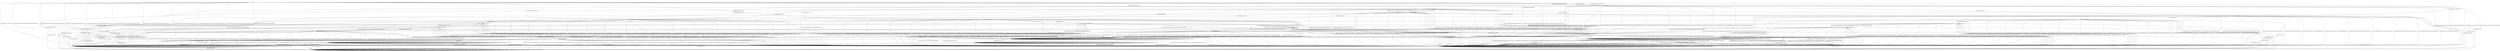 digraph g {

	s0 [shape="circle" label="s0"];
	s1 [shape="circle" label="s1"];
	s2 [shape="circle" label="s2"];
	s3 [shape="circle" label="s3"];
	s4 [shape="circle" label="s4"];
	s5 [shape="circle" label="s5"];
	s6 [shape="circle" label="s6"];
	s7 [shape="circle" label="s7"];
	s8 [shape="circle" label="s8"];
	s9 [shape="circle" label="s9"];
	s10 [shape="circle" label="s10"];
	s11 [shape="circle" label="s11"];
	s12 [shape="circle" label="s12"];
	s13 [shape="circle" label="s13"];
	s14 [shape="circle" label="s14"];
	s15 [shape="circle" label="s15"];
	s16 [shape="circle" label="s16"];
	s17 [shape="circle" label="s17"];
	s18 [shape="circle" label="s18"];
	s19 [shape="circle" label="s19"];
	s20 [shape="circle" label="s20"];
	s21 [shape="circle" label="s21"];
	s22 [shape="circle" label="s22"];
	s23 [shape="circle" label="s23"];
	s24 [shape="circle" label="s24"];
	s25 [shape="circle" label="s25"];
	s26 [shape="circle" label="s26"];
	s0 -> s6 [label="HELLO_VERIFY_REQUEST / CLIENT_HELLO+"];
	s0 -> s12 [label="ECDH_SERVER_HELLO / CLIENT_HELLO"];
	s0 -> s4 [label="ECDH_SERVER_KEY_EXCHANGE / CLIENT_HELLO|Alert(FATAL,UNEXPECTED_MESSAGE)"];
	s0 -> s9 [label="DH_SERVER_HELLO / CLIENT_HELLO"];
	s0 -> s4 [label="DH_SERVER_KEY_EXCHANGE / CLIENT_HELLO|Alert(FATAL,UNEXPECTED_MESSAGE)"];
	s0 -> s2 [label="RSA_SERVER_HELLO / CLIENT_HELLO"];
	s0 -> s4 [label="HELLO_REQUEST / CLIENT_HELLO|Alert(FATAL,UNEXPECTED_MESSAGE)"];
	s0 -> s4 [label="RSA_SIGN_CERTIFICATE_REQUEST / CLIENT_HELLO|Alert(FATAL,UNEXPECTED_MESSAGE)"];
	s0 -> s4 [label="RSA_FIXED_ECDH_CERTIFICATE_REQUEST / CLIENT_HELLO|Alert(FATAL,UNEXPECTED_MESSAGE)"];
	s0 -> s4 [label="RSA_FIXED_DH_CERTIFICATE_REQUEST / CLIENT_HELLO|Alert(FATAL,UNEXPECTED_MESSAGE)"];
	s0 -> s4 [label="DSS_SIGN_CERTIFICATE_REQUEST / CLIENT_HELLO|Alert(FATAL,UNEXPECTED_MESSAGE)"];
	s0 -> s4 [label="DSS_FIXED_DH_CERTIFICATE_REQUEST / CLIENT_HELLO|Alert(FATAL,UNEXPECTED_MESSAGE)"];
	s0 -> s4 [label="ECDSA_SIGN_CERTIFICATE_REQUEST / CLIENT_HELLO|Alert(FATAL,UNEXPECTED_MESSAGE)"];
	s0 -> s4 [label="SERVER_HELLO_DONE / CLIENT_HELLO|Alert(FATAL,UNEXPECTED_MESSAGE)"];
	s0 -> s3 [label="CHANGE_CIPHER_SPEC / CLIENT_HELLO"];
	s0 -> s4 [label="FINISHED / CLIENT_HELLO|Alert(FATAL,UNEXPECTED_MESSAGE)"];
	s0 -> s1 [label="APPLICATION / CLIENT_HELLO"];
	s0 -> s4 [label="CERTIFICATE / CLIENT_HELLO|Alert(FATAL,UNEXPECTED_MESSAGE)"];
	s0 -> s4 [label="EMPTY_CERTIFICATE / CLIENT_HELLO|Alert(FATAL,UNEXPECTED_MESSAGE)"];
	s0 -> s1 [label="Alert(WARNING,CLOSE_NOTIFY) / CLIENT_HELLO"];
	s0 -> s1 [label="Alert(FATAL,UNEXPECTED_MESSAGE) / CLIENT_HELLO"];
	s1 -> s6 [label="HELLO_VERIFY_REQUEST / CLIENT_HELLO"];
	s1 -> s12 [label="ECDH_SERVER_HELLO / TIMEOUT"];
	s1 -> s4 [label="ECDH_SERVER_KEY_EXCHANGE / Alert(FATAL,UNEXPECTED_MESSAGE)"];
	s1 -> s9 [label="DH_SERVER_HELLO / TIMEOUT"];
	s1 -> s4 [label="DH_SERVER_KEY_EXCHANGE / Alert(FATAL,UNEXPECTED_MESSAGE)"];
	s1 -> s2 [label="RSA_SERVER_HELLO / TIMEOUT"];
	s1 -> s4 [label="HELLO_REQUEST / Alert(FATAL,UNEXPECTED_MESSAGE)"];
	s1 -> s4 [label="RSA_SIGN_CERTIFICATE_REQUEST / Alert(FATAL,UNEXPECTED_MESSAGE)"];
	s1 -> s4 [label="RSA_FIXED_ECDH_CERTIFICATE_REQUEST / Alert(FATAL,UNEXPECTED_MESSAGE)"];
	s1 -> s4 [label="RSA_FIXED_DH_CERTIFICATE_REQUEST / Alert(FATAL,UNEXPECTED_MESSAGE)"];
	s1 -> s4 [label="DSS_SIGN_CERTIFICATE_REQUEST / Alert(FATAL,UNEXPECTED_MESSAGE)"];
	s1 -> s4 [label="DSS_FIXED_DH_CERTIFICATE_REQUEST / Alert(FATAL,UNEXPECTED_MESSAGE)"];
	s1 -> s4 [label="ECDSA_SIGN_CERTIFICATE_REQUEST / Alert(FATAL,UNEXPECTED_MESSAGE)"];
	s1 -> s4 [label="SERVER_HELLO_DONE / Alert(FATAL,UNEXPECTED_MESSAGE)"];
	s1 -> s3 [label="CHANGE_CIPHER_SPEC / TIMEOUT"];
	s1 -> s4 [label="FINISHED / Alert(FATAL,UNEXPECTED_MESSAGE)"];
	s1 -> s1 [label="APPLICATION / TIMEOUT"];
	s1 -> s4 [label="CERTIFICATE / Alert(FATAL,UNEXPECTED_MESSAGE)"];
	s1 -> s4 [label="EMPTY_CERTIFICATE / Alert(FATAL,UNEXPECTED_MESSAGE)"];
	s1 -> s4 [label="Alert(WARNING,CLOSE_NOTIFY) / Alert(FATAL,INTERNAL_ERROR)"];
	s1 -> s4 [label="Alert(FATAL,UNEXPECTED_MESSAGE) / TIMEOUT"];
	s2 -> s4 [label="HELLO_VERIFY_REQUEST / Alert(FATAL,UNEXPECTED_MESSAGE)"];
	s2 -> s4 [label="ECDH_SERVER_HELLO / Alert(FATAL,UNEXPECTED_MESSAGE)"];
	s2 -> s4 [label="ECDH_SERVER_KEY_EXCHANGE / Alert(FATAL,UNEXPECTED_MESSAGE)"];
	s2 -> s4 [label="DH_SERVER_HELLO / Alert(FATAL,UNEXPECTED_MESSAGE)"];
	s2 -> s4 [label="DH_SERVER_KEY_EXCHANGE / Alert(FATAL,UNEXPECTED_MESSAGE)"];
	s2 -> s4 [label="RSA_SERVER_HELLO / Alert(FATAL,UNEXPECTED_MESSAGE)"];
	s2 -> s5 [label="HELLO_REQUEST / TIMEOUT"];
	s2 -> s4 [label="RSA_SIGN_CERTIFICATE_REQUEST / Alert(FATAL,UNEXPECTED_MESSAGE)"];
	s2 -> s4 [label="RSA_FIXED_ECDH_CERTIFICATE_REQUEST / Alert(FATAL,UNEXPECTED_MESSAGE)"];
	s2 -> s4 [label="RSA_FIXED_DH_CERTIFICATE_REQUEST / Alert(FATAL,UNEXPECTED_MESSAGE)"];
	s2 -> s4 [label="DSS_SIGN_CERTIFICATE_REQUEST / Alert(FATAL,UNEXPECTED_MESSAGE)"];
	s2 -> s4 [label="DSS_FIXED_DH_CERTIFICATE_REQUEST / Alert(FATAL,UNEXPECTED_MESSAGE)"];
	s2 -> s4 [label="ECDSA_SIGN_CERTIFICATE_REQUEST / Alert(FATAL,UNEXPECTED_MESSAGE)"];
	s2 -> s4 [label="SERVER_HELLO_DONE / Alert(FATAL,UNEXPECTED_MESSAGE)"];
	s2 -> s3 [label="CHANGE_CIPHER_SPEC / TIMEOUT"];
	s2 -> s4 [label="FINISHED / Alert(FATAL,UNEXPECTED_MESSAGE)"];
	s2 -> s2 [label="APPLICATION / TIMEOUT"];
	s2 -> s8 [label="CERTIFICATE / TIMEOUT"];
	s2 -> s4 [label="EMPTY_CERTIFICATE / Alert(FATAL,DECODE_ERROR)"];
	s2 -> s4 [label="Alert(WARNING,CLOSE_NOTIFY) / Alert(FATAL,INTERNAL_ERROR)"];
	s2 -> s4 [label="Alert(FATAL,UNEXPECTED_MESSAGE) / TIMEOUT"];
	s3 -> s3 [label="HELLO_VERIFY_REQUEST / TIMEOUT"];
	s3 -> s3 [label="ECDH_SERVER_HELLO / TIMEOUT"];
	s3 -> s3 [label="ECDH_SERVER_KEY_EXCHANGE / TIMEOUT"];
	s3 -> s3 [label="DH_SERVER_HELLO / TIMEOUT"];
	s3 -> s3 [label="DH_SERVER_KEY_EXCHANGE / TIMEOUT"];
	s3 -> s3 [label="RSA_SERVER_HELLO / TIMEOUT"];
	s3 -> s5 [label="HELLO_REQUEST / TIMEOUT"];
	s3 -> s3 [label="RSA_SIGN_CERTIFICATE_REQUEST / TIMEOUT"];
	s3 -> s3 [label="RSA_FIXED_ECDH_CERTIFICATE_REQUEST / TIMEOUT"];
	s3 -> s3 [label="RSA_FIXED_DH_CERTIFICATE_REQUEST / TIMEOUT"];
	s3 -> s3 [label="DSS_SIGN_CERTIFICATE_REQUEST / TIMEOUT"];
	s3 -> s3 [label="DSS_FIXED_DH_CERTIFICATE_REQUEST / TIMEOUT"];
	s3 -> s3 [label="ECDSA_SIGN_CERTIFICATE_REQUEST / TIMEOUT"];
	s3 -> s3 [label="SERVER_HELLO_DONE / TIMEOUT"];
	s3 -> s3 [label="CHANGE_CIPHER_SPEC / TIMEOUT"];
	s3 -> s3 [label="FINISHED / TIMEOUT"];
	s3 -> s3 [label="APPLICATION / TIMEOUT"];
	s3 -> s3 [label="CERTIFICATE / TIMEOUT"];
	s3 -> s3 [label="EMPTY_CERTIFICATE / TIMEOUT"];
	s3 -> s3 [label="Alert(WARNING,CLOSE_NOTIFY) / TIMEOUT"];
	s3 -> s3 [label="Alert(FATAL,UNEXPECTED_MESSAGE) / TIMEOUT"];
	s4 -> s4 [label="HELLO_VERIFY_REQUEST / SOCKET_CLOSED"];
	s4 -> s4 [label="ECDH_SERVER_HELLO / SOCKET_CLOSED"];
	s4 -> s4 [label="ECDH_SERVER_KEY_EXCHANGE / SOCKET_CLOSED"];
	s4 -> s4 [label="DH_SERVER_HELLO / SOCKET_CLOSED"];
	s4 -> s4 [label="DH_SERVER_KEY_EXCHANGE / SOCKET_CLOSED"];
	s4 -> s4 [label="RSA_SERVER_HELLO / SOCKET_CLOSED"];
	s4 -> s4 [label="HELLO_REQUEST / SOCKET_CLOSED"];
	s4 -> s4 [label="RSA_SIGN_CERTIFICATE_REQUEST / SOCKET_CLOSED"];
	s4 -> s4 [label="RSA_FIXED_ECDH_CERTIFICATE_REQUEST / SOCKET_CLOSED"];
	s4 -> s4 [label="RSA_FIXED_DH_CERTIFICATE_REQUEST / SOCKET_CLOSED"];
	s4 -> s4 [label="DSS_SIGN_CERTIFICATE_REQUEST / SOCKET_CLOSED"];
	s4 -> s4 [label="DSS_FIXED_DH_CERTIFICATE_REQUEST / SOCKET_CLOSED"];
	s4 -> s4 [label="ECDSA_SIGN_CERTIFICATE_REQUEST / SOCKET_CLOSED"];
	s4 -> s4 [label="SERVER_HELLO_DONE / SOCKET_CLOSED"];
	s4 -> s4 [label="CHANGE_CIPHER_SPEC / SOCKET_CLOSED"];
	s4 -> s4 [label="FINISHED / SOCKET_CLOSED"];
	s4 -> s4 [label="APPLICATION / SOCKET_CLOSED"];
	s4 -> s4 [label="CERTIFICATE / SOCKET_CLOSED"];
	s4 -> s4 [label="EMPTY_CERTIFICATE / SOCKET_CLOSED"];
	s4 -> s4 [label="Alert(WARNING,CLOSE_NOTIFY) / SOCKET_CLOSED"];
	s4 -> s4 [label="Alert(FATAL,UNEXPECTED_MESSAGE) / SOCKET_CLOSED"];
	s5 -> s5 [label="HELLO_VERIFY_REQUEST / DISABLED"];
	s5 -> s5 [label="ECDH_SERVER_HELLO / DISABLED"];
	s5 -> s5 [label="ECDH_SERVER_KEY_EXCHANGE / DISABLED"];
	s5 -> s5 [label="DH_SERVER_HELLO / DISABLED"];
	s5 -> s5 [label="DH_SERVER_KEY_EXCHANGE / DISABLED"];
	s5 -> s5 [label="RSA_SERVER_HELLO / DISABLED"];
	s5 -> s5 [label="HELLO_REQUEST / DISABLED"];
	s5 -> s5 [label="RSA_SIGN_CERTIFICATE_REQUEST / DISABLED"];
	s5 -> s5 [label="RSA_FIXED_ECDH_CERTIFICATE_REQUEST / DISABLED"];
	s5 -> s5 [label="RSA_FIXED_DH_CERTIFICATE_REQUEST / DISABLED"];
	s5 -> s5 [label="DSS_SIGN_CERTIFICATE_REQUEST / DISABLED"];
	s5 -> s5 [label="DSS_FIXED_DH_CERTIFICATE_REQUEST / DISABLED"];
	s5 -> s5 [label="ECDSA_SIGN_CERTIFICATE_REQUEST / DISABLED"];
	s5 -> s5 [label="SERVER_HELLO_DONE / DISABLED"];
	s5 -> s5 [label="CHANGE_CIPHER_SPEC / DISABLED"];
	s5 -> s5 [label="FINISHED / DISABLED"];
	s5 -> s5 [label="APPLICATION / DISABLED"];
	s5 -> s5 [label="CERTIFICATE / DISABLED"];
	s5 -> s5 [label="EMPTY_CERTIFICATE / DISABLED"];
	s5 -> s5 [label="Alert(WARNING,CLOSE_NOTIFY) / DISABLED"];
	s5 -> s5 [label="Alert(FATAL,UNEXPECTED_MESSAGE) / DISABLED"];
	s6 -> s6 [label="HELLO_VERIFY_REQUEST / CLIENT_HELLO"];
	s6 -> s12 [label="ECDH_SERVER_HELLO / TIMEOUT"];
	s6 -> s4 [label="ECDH_SERVER_KEY_EXCHANGE / Alert(FATAL,UNEXPECTED_MESSAGE)"];
	s6 -> s9 [label="DH_SERVER_HELLO / TIMEOUT"];
	s6 -> s4 [label="DH_SERVER_KEY_EXCHANGE / Alert(FATAL,UNEXPECTED_MESSAGE)"];
	s6 -> s2 [label="RSA_SERVER_HELLO / TIMEOUT"];
	s6 -> s5 [label="HELLO_REQUEST / TIMEOUT"];
	s6 -> s4 [label="RSA_SIGN_CERTIFICATE_REQUEST / Alert(FATAL,UNEXPECTED_MESSAGE)"];
	s6 -> s4 [label="RSA_FIXED_ECDH_CERTIFICATE_REQUEST / Alert(FATAL,UNEXPECTED_MESSAGE)"];
	s6 -> s4 [label="RSA_FIXED_DH_CERTIFICATE_REQUEST / Alert(FATAL,UNEXPECTED_MESSAGE)"];
	s6 -> s4 [label="DSS_SIGN_CERTIFICATE_REQUEST / Alert(FATAL,UNEXPECTED_MESSAGE)"];
	s6 -> s4 [label="DSS_FIXED_DH_CERTIFICATE_REQUEST / Alert(FATAL,UNEXPECTED_MESSAGE)"];
	s6 -> s4 [label="ECDSA_SIGN_CERTIFICATE_REQUEST / Alert(FATAL,UNEXPECTED_MESSAGE)"];
	s6 -> s4 [label="SERVER_HELLO_DONE / Alert(FATAL,UNEXPECTED_MESSAGE)"];
	s6 -> s3 [label="CHANGE_CIPHER_SPEC / TIMEOUT"];
	s6 -> s4 [label="FINISHED / Alert(FATAL,UNEXPECTED_MESSAGE)"];
	s6 -> s7 [label="APPLICATION / TIMEOUT"];
	s6 -> s4 [label="CERTIFICATE / Alert(FATAL,UNEXPECTED_MESSAGE)"];
	s6 -> s4 [label="EMPTY_CERTIFICATE / Alert(FATAL,UNEXPECTED_MESSAGE)"];
	s6 -> s7 [label="Alert(WARNING,CLOSE_NOTIFY) / TIMEOUT"];
	s6 -> s7 [label="Alert(FATAL,UNEXPECTED_MESSAGE) / TIMEOUT"];
	s7 -> s6 [label="HELLO_VERIFY_REQUEST / CLIENT_HELLO"];
	s7 -> s12 [label="ECDH_SERVER_HELLO / TIMEOUT"];
	s7 -> s4 [label="ECDH_SERVER_KEY_EXCHANGE / Alert(FATAL,UNEXPECTED_MESSAGE)"];
	s7 -> s9 [label="DH_SERVER_HELLO / TIMEOUT"];
	s7 -> s4 [label="DH_SERVER_KEY_EXCHANGE / Alert(FATAL,UNEXPECTED_MESSAGE)"];
	s7 -> s2 [label="RSA_SERVER_HELLO / TIMEOUT"];
	s7 -> s5 [label="HELLO_REQUEST / TIMEOUT"];
	s7 -> s4 [label="RSA_SIGN_CERTIFICATE_REQUEST / Alert(FATAL,UNEXPECTED_MESSAGE)"];
	s7 -> s4 [label="RSA_FIXED_ECDH_CERTIFICATE_REQUEST / Alert(FATAL,UNEXPECTED_MESSAGE)"];
	s7 -> s4 [label="RSA_FIXED_DH_CERTIFICATE_REQUEST / Alert(FATAL,UNEXPECTED_MESSAGE)"];
	s7 -> s4 [label="DSS_SIGN_CERTIFICATE_REQUEST / Alert(FATAL,UNEXPECTED_MESSAGE)"];
	s7 -> s4 [label="DSS_FIXED_DH_CERTIFICATE_REQUEST / Alert(FATAL,UNEXPECTED_MESSAGE)"];
	s7 -> s4 [label="ECDSA_SIGN_CERTIFICATE_REQUEST / Alert(FATAL,UNEXPECTED_MESSAGE)"];
	s7 -> s4 [label="SERVER_HELLO_DONE / Alert(FATAL,UNEXPECTED_MESSAGE)"];
	s7 -> s3 [label="CHANGE_CIPHER_SPEC / TIMEOUT"];
	s7 -> s4 [label="FINISHED / Alert(FATAL,UNEXPECTED_MESSAGE)"];
	s7 -> s7 [label="APPLICATION / TIMEOUT"];
	s7 -> s4 [label="CERTIFICATE / Alert(FATAL,UNEXPECTED_MESSAGE)"];
	s7 -> s4 [label="EMPTY_CERTIFICATE / Alert(FATAL,UNEXPECTED_MESSAGE)"];
	s7 -> s4 [label="Alert(WARNING,CLOSE_NOTIFY) / Alert(FATAL,INTERNAL_ERROR)"];
	s7 -> s4 [label="Alert(FATAL,UNEXPECTED_MESSAGE) / TIMEOUT"];
	s8 -> s4 [label="HELLO_VERIFY_REQUEST / Alert(FATAL,UNEXPECTED_MESSAGE)"];
	s8 -> s4 [label="ECDH_SERVER_HELLO / Alert(FATAL,UNEXPECTED_MESSAGE)"];
	s8 -> s4 [label="ECDH_SERVER_KEY_EXCHANGE / Alert(FATAL,UNEXPECTED_MESSAGE)"];
	s8 -> s4 [label="DH_SERVER_HELLO / Alert(FATAL,UNEXPECTED_MESSAGE)"];
	s8 -> s4 [label="DH_SERVER_KEY_EXCHANGE / Alert(FATAL,UNEXPECTED_MESSAGE)"];
	s8 -> s4 [label="RSA_SERVER_HELLO / Alert(FATAL,UNEXPECTED_MESSAGE)"];
	s8 -> s5 [label="HELLO_REQUEST / TIMEOUT"];
	s8 -> s10 [label="RSA_SIGN_CERTIFICATE_REQUEST / TIMEOUT"];
	s8 -> s4 [label="RSA_FIXED_ECDH_CERTIFICATE_REQUEST / Alert(FATAL,HANDSHAKE_FAILURE)"];
	s8 -> s4 [label="RSA_FIXED_DH_CERTIFICATE_REQUEST / Alert(FATAL,HANDSHAKE_FAILURE)"];
	s8 -> s10 [label="DSS_SIGN_CERTIFICATE_REQUEST / TIMEOUT"];
	s8 -> s4 [label="DSS_FIXED_DH_CERTIFICATE_REQUEST / Alert(FATAL,HANDSHAKE_FAILURE)"];
	s8 -> s10 [label="ECDSA_SIGN_CERTIFICATE_REQUEST / TIMEOUT"];
	s8 -> s21 [label="SERVER_HELLO_DONE / RSA_CLIENT_KEY_EXCHANGE|CHANGE_CIPHER_SPEC|FINISHED"];
	s8 -> s3 [label="CHANGE_CIPHER_SPEC / TIMEOUT"];
	s8 -> s4 [label="FINISHED / Alert(FATAL,UNEXPECTED_MESSAGE)"];
	s8 -> s8 [label="APPLICATION / TIMEOUT"];
	s8 -> s4 [label="CERTIFICATE / Alert(FATAL,UNEXPECTED_MESSAGE)"];
	s8 -> s4 [label="EMPTY_CERTIFICATE / Alert(FATAL,UNEXPECTED_MESSAGE)"];
	s8 -> s4 [label="Alert(WARNING,CLOSE_NOTIFY) / Alert(FATAL,INTERNAL_ERROR)"];
	s8 -> s4 [label="Alert(FATAL,UNEXPECTED_MESSAGE) / TIMEOUT"];
	s9 -> s4 [label="HELLO_VERIFY_REQUEST / Alert(FATAL,UNEXPECTED_MESSAGE)"];
	s9 -> s4 [label="ECDH_SERVER_HELLO / Alert(FATAL,UNEXPECTED_MESSAGE)"];
	s9 -> s4 [label="ECDH_SERVER_KEY_EXCHANGE / Alert(FATAL,UNEXPECTED_MESSAGE)"];
	s9 -> s4 [label="DH_SERVER_HELLO / Alert(FATAL,UNEXPECTED_MESSAGE)"];
	s9 -> s4 [label="DH_SERVER_KEY_EXCHANGE / Alert(FATAL,UNEXPECTED_MESSAGE)"];
	s9 -> s4 [label="RSA_SERVER_HELLO / Alert(FATAL,UNEXPECTED_MESSAGE)"];
	s9 -> s5 [label="HELLO_REQUEST / TIMEOUT"];
	s9 -> s4 [label="RSA_SIGN_CERTIFICATE_REQUEST / Alert(FATAL,UNEXPECTED_MESSAGE)"];
	s9 -> s4 [label="RSA_FIXED_ECDH_CERTIFICATE_REQUEST / Alert(FATAL,UNEXPECTED_MESSAGE)"];
	s9 -> s4 [label="RSA_FIXED_DH_CERTIFICATE_REQUEST / Alert(FATAL,UNEXPECTED_MESSAGE)"];
	s9 -> s4 [label="DSS_SIGN_CERTIFICATE_REQUEST / Alert(FATAL,UNEXPECTED_MESSAGE)"];
	s9 -> s4 [label="DSS_FIXED_DH_CERTIFICATE_REQUEST / Alert(FATAL,UNEXPECTED_MESSAGE)"];
	s9 -> s4 [label="ECDSA_SIGN_CERTIFICATE_REQUEST / Alert(FATAL,UNEXPECTED_MESSAGE)"];
	s9 -> s4 [label="SERVER_HELLO_DONE / Alert(FATAL,UNEXPECTED_MESSAGE)"];
	s9 -> s3 [label="CHANGE_CIPHER_SPEC / TIMEOUT"];
	s9 -> s4 [label="FINISHED / Alert(FATAL,UNEXPECTED_MESSAGE)"];
	s9 -> s9 [label="APPLICATION / TIMEOUT"];
	s9 -> s11 [label="CERTIFICATE / TIMEOUT"];
	s9 -> s4 [label="EMPTY_CERTIFICATE / Alert(FATAL,DECODE_ERROR)"];
	s9 -> s4 [label="Alert(WARNING,CLOSE_NOTIFY) / Alert(FATAL,INTERNAL_ERROR)"];
	s9 -> s4 [label="Alert(FATAL,UNEXPECTED_MESSAGE) / TIMEOUT"];
	s10 -> s4 [label="HELLO_VERIFY_REQUEST / Alert(FATAL,UNEXPECTED_MESSAGE)"];
	s10 -> s4 [label="ECDH_SERVER_HELLO / Alert(FATAL,UNEXPECTED_MESSAGE)"];
	s10 -> s4 [label="ECDH_SERVER_KEY_EXCHANGE / Alert(FATAL,UNEXPECTED_MESSAGE)"];
	s10 -> s4 [label="DH_SERVER_HELLO / Alert(FATAL,UNEXPECTED_MESSAGE)"];
	s10 -> s4 [label="DH_SERVER_KEY_EXCHANGE / Alert(FATAL,UNEXPECTED_MESSAGE)"];
	s10 -> s4 [label="RSA_SERVER_HELLO / Alert(FATAL,UNEXPECTED_MESSAGE)"];
	s10 -> s5 [label="HELLO_REQUEST / TIMEOUT"];
	s10 -> s4 [label="RSA_SIGN_CERTIFICATE_REQUEST / Alert(FATAL,UNEXPECTED_MESSAGE)"];
	s10 -> s4 [label="RSA_FIXED_ECDH_CERTIFICATE_REQUEST / Alert(FATAL,UNEXPECTED_MESSAGE)"];
	s10 -> s4 [label="RSA_FIXED_DH_CERTIFICATE_REQUEST / Alert(FATAL,UNEXPECTED_MESSAGE)"];
	s10 -> s4 [label="DSS_SIGN_CERTIFICATE_REQUEST / Alert(FATAL,UNEXPECTED_MESSAGE)"];
	s10 -> s4 [label="DSS_FIXED_DH_CERTIFICATE_REQUEST / Alert(FATAL,UNEXPECTED_MESSAGE)"];
	s10 -> s4 [label="ECDSA_SIGN_CERTIFICATE_REQUEST / Alert(FATAL,UNEXPECTED_MESSAGE)"];
	s10 -> s21 [label="SERVER_HELLO_DONE / RSA_CERTIFICATE|RSA_CLIENT_KEY_EXCHANGE|CERTIFICATE_VERIFY|CHANGE_CIPHER_SPEC|FINISHED"];
	s10 -> s3 [label="CHANGE_CIPHER_SPEC / TIMEOUT"];
	s10 -> s4 [label="FINISHED / Alert(FATAL,UNEXPECTED_MESSAGE)"];
	s10 -> s10 [label="APPLICATION / TIMEOUT"];
	s10 -> s4 [label="CERTIFICATE / Alert(FATAL,UNEXPECTED_MESSAGE)"];
	s10 -> s4 [label="EMPTY_CERTIFICATE / Alert(FATAL,UNEXPECTED_MESSAGE)"];
	s10 -> s4 [label="Alert(WARNING,CLOSE_NOTIFY) / Alert(FATAL,INTERNAL_ERROR)"];
	s10 -> s4 [label="Alert(FATAL,UNEXPECTED_MESSAGE) / TIMEOUT"];
	s11 -> s4 [label="HELLO_VERIFY_REQUEST / Alert(FATAL,UNEXPECTED_MESSAGE)"];
	s11 -> s4 [label="ECDH_SERVER_HELLO / Alert(FATAL,UNEXPECTED_MESSAGE)"];
	s11 -> s4 [label="ECDH_SERVER_KEY_EXCHANGE / Alert(FATAL,DECODE_ERROR)"];
	s11 -> s4 [label="DH_SERVER_HELLO / Alert(FATAL,UNEXPECTED_MESSAGE)"];
	s11 -> s15 [label="DH_SERVER_KEY_EXCHANGE / TIMEOUT"];
	s11 -> s4 [label="RSA_SERVER_HELLO / Alert(FATAL,UNEXPECTED_MESSAGE)"];
	s11 -> s5 [label="HELLO_REQUEST / TIMEOUT"];
	s11 -> s4 [label="RSA_SIGN_CERTIFICATE_REQUEST / Alert(FATAL,UNEXPECTED_MESSAGE)"];
	s11 -> s4 [label="RSA_FIXED_ECDH_CERTIFICATE_REQUEST / Alert(FATAL,UNEXPECTED_MESSAGE)"];
	s11 -> s4 [label="RSA_FIXED_DH_CERTIFICATE_REQUEST / Alert(FATAL,UNEXPECTED_MESSAGE)"];
	s11 -> s4 [label="DSS_SIGN_CERTIFICATE_REQUEST / Alert(FATAL,UNEXPECTED_MESSAGE)"];
	s11 -> s4 [label="DSS_FIXED_DH_CERTIFICATE_REQUEST / Alert(FATAL,UNEXPECTED_MESSAGE)"];
	s11 -> s4 [label="ECDSA_SIGN_CERTIFICATE_REQUEST / Alert(FATAL,UNEXPECTED_MESSAGE)"];
	s11 -> s4 [label="SERVER_HELLO_DONE / Alert(FATAL,UNEXPECTED_MESSAGE)"];
	s11 -> s3 [label="CHANGE_CIPHER_SPEC / TIMEOUT"];
	s11 -> s4 [label="FINISHED / Alert(FATAL,UNEXPECTED_MESSAGE)"];
	s11 -> s11 [label="APPLICATION / TIMEOUT"];
	s11 -> s4 [label="CERTIFICATE / Alert(FATAL,UNEXPECTED_MESSAGE)"];
	s11 -> s4 [label="EMPTY_CERTIFICATE / Alert(FATAL,UNEXPECTED_MESSAGE)"];
	s11 -> s4 [label="Alert(WARNING,CLOSE_NOTIFY) / Alert(FATAL,INTERNAL_ERROR)"];
	s11 -> s4 [label="Alert(FATAL,UNEXPECTED_MESSAGE) / TIMEOUT"];
	s12 -> s4 [label="HELLO_VERIFY_REQUEST / Alert(FATAL,UNEXPECTED_MESSAGE)"];
	s12 -> s4 [label="ECDH_SERVER_HELLO / Alert(FATAL,UNEXPECTED_MESSAGE)"];
	s12 -> s4 [label="ECDH_SERVER_KEY_EXCHANGE / Alert(FATAL,UNEXPECTED_MESSAGE)"];
	s12 -> s4 [label="DH_SERVER_HELLO / Alert(FATAL,UNEXPECTED_MESSAGE)"];
	s12 -> s4 [label="DH_SERVER_KEY_EXCHANGE / Alert(FATAL,UNEXPECTED_MESSAGE)"];
	s12 -> s4 [label="RSA_SERVER_HELLO / Alert(FATAL,UNEXPECTED_MESSAGE)"];
	s12 -> s5 [label="HELLO_REQUEST / TIMEOUT"];
	s12 -> s4 [label="RSA_SIGN_CERTIFICATE_REQUEST / Alert(FATAL,UNEXPECTED_MESSAGE)"];
	s12 -> s4 [label="RSA_FIXED_ECDH_CERTIFICATE_REQUEST / Alert(FATAL,UNEXPECTED_MESSAGE)"];
	s12 -> s4 [label="RSA_FIXED_DH_CERTIFICATE_REQUEST / Alert(FATAL,UNEXPECTED_MESSAGE)"];
	s12 -> s4 [label="DSS_SIGN_CERTIFICATE_REQUEST / Alert(FATAL,UNEXPECTED_MESSAGE)"];
	s12 -> s4 [label="DSS_FIXED_DH_CERTIFICATE_REQUEST / Alert(FATAL,UNEXPECTED_MESSAGE)"];
	s12 -> s4 [label="ECDSA_SIGN_CERTIFICATE_REQUEST / Alert(FATAL,UNEXPECTED_MESSAGE)"];
	s12 -> s4 [label="SERVER_HELLO_DONE / Alert(FATAL,UNEXPECTED_MESSAGE)"];
	s12 -> s3 [label="CHANGE_CIPHER_SPEC / TIMEOUT"];
	s12 -> s4 [label="FINISHED / Alert(FATAL,UNEXPECTED_MESSAGE)"];
	s12 -> s12 [label="APPLICATION / TIMEOUT"];
	s12 -> s13 [label="CERTIFICATE / TIMEOUT"];
	s12 -> s4 [label="EMPTY_CERTIFICATE / Alert(FATAL,DECODE_ERROR)"];
	s12 -> s4 [label="Alert(WARNING,CLOSE_NOTIFY) / Alert(FATAL,INTERNAL_ERROR)"];
	s12 -> s4 [label="Alert(FATAL,UNEXPECTED_MESSAGE) / TIMEOUT"];
	s13 -> s4 [label="HELLO_VERIFY_REQUEST / Alert(FATAL,UNEXPECTED_MESSAGE)"];
	s13 -> s4 [label="ECDH_SERVER_HELLO / Alert(FATAL,UNEXPECTED_MESSAGE)"];
	s13 -> s14 [label="ECDH_SERVER_KEY_EXCHANGE / TIMEOUT"];
	s13 -> s4 [label="DH_SERVER_HELLO / Alert(FATAL,UNEXPECTED_MESSAGE)"];
	s13 -> s4 [label="DH_SERVER_KEY_EXCHANGE / Alert(FATAL,HANDSHAKE_FAILURE)"];
	s13 -> s4 [label="RSA_SERVER_HELLO / Alert(FATAL,UNEXPECTED_MESSAGE)"];
	s13 -> s5 [label="HELLO_REQUEST / TIMEOUT"];
	s13 -> s4 [label="RSA_SIGN_CERTIFICATE_REQUEST / Alert(FATAL,UNEXPECTED_MESSAGE)"];
	s13 -> s4 [label="RSA_FIXED_ECDH_CERTIFICATE_REQUEST / Alert(FATAL,UNEXPECTED_MESSAGE)"];
	s13 -> s4 [label="RSA_FIXED_DH_CERTIFICATE_REQUEST / Alert(FATAL,UNEXPECTED_MESSAGE)"];
	s13 -> s4 [label="DSS_SIGN_CERTIFICATE_REQUEST / Alert(FATAL,UNEXPECTED_MESSAGE)"];
	s13 -> s4 [label="DSS_FIXED_DH_CERTIFICATE_REQUEST / Alert(FATAL,UNEXPECTED_MESSAGE)"];
	s13 -> s4 [label="ECDSA_SIGN_CERTIFICATE_REQUEST / Alert(FATAL,UNEXPECTED_MESSAGE)"];
	s13 -> s4 [label="SERVER_HELLO_DONE / Alert(FATAL,UNEXPECTED_MESSAGE)"];
	s13 -> s3 [label="CHANGE_CIPHER_SPEC / TIMEOUT"];
	s13 -> s4 [label="FINISHED / Alert(FATAL,UNEXPECTED_MESSAGE)"];
	s13 -> s13 [label="APPLICATION / TIMEOUT"];
	s13 -> s4 [label="CERTIFICATE / Alert(FATAL,UNEXPECTED_MESSAGE)"];
	s13 -> s4 [label="EMPTY_CERTIFICATE / Alert(FATAL,UNEXPECTED_MESSAGE)"];
	s13 -> s4 [label="Alert(WARNING,CLOSE_NOTIFY) / Alert(FATAL,INTERNAL_ERROR)"];
	s13 -> s4 [label="Alert(FATAL,UNEXPECTED_MESSAGE) / TIMEOUT"];
	s14 -> s4 [label="HELLO_VERIFY_REQUEST / Alert(FATAL,UNEXPECTED_MESSAGE)"];
	s14 -> s4 [label="ECDH_SERVER_HELLO / Alert(FATAL,UNEXPECTED_MESSAGE)"];
	s14 -> s4 [label="ECDH_SERVER_KEY_EXCHANGE / Alert(FATAL,UNEXPECTED_MESSAGE)"];
	s14 -> s4 [label="DH_SERVER_HELLO / Alert(FATAL,UNEXPECTED_MESSAGE)"];
	s14 -> s4 [label="DH_SERVER_KEY_EXCHANGE / Alert(FATAL,UNEXPECTED_MESSAGE)"];
	s14 -> s4 [label="RSA_SERVER_HELLO / Alert(FATAL,UNEXPECTED_MESSAGE)"];
	s14 -> s5 [label="HELLO_REQUEST / TIMEOUT"];
	s14 -> s16 [label="RSA_SIGN_CERTIFICATE_REQUEST / TIMEOUT"];
	s14 -> s4 [label="RSA_FIXED_ECDH_CERTIFICATE_REQUEST / Alert(FATAL,HANDSHAKE_FAILURE)"];
	s14 -> s4 [label="RSA_FIXED_DH_CERTIFICATE_REQUEST / Alert(FATAL,HANDSHAKE_FAILURE)"];
	s14 -> s16 [label="DSS_SIGN_CERTIFICATE_REQUEST / TIMEOUT"];
	s14 -> s4 [label="DSS_FIXED_DH_CERTIFICATE_REQUEST / Alert(FATAL,HANDSHAKE_FAILURE)"];
	s14 -> s16 [label="ECDSA_SIGN_CERTIFICATE_REQUEST / TIMEOUT"];
	s14 -> s18 [label="SERVER_HELLO_DONE / ECDH_CLIENT_KEY_EXCHANGE|CHANGE_CIPHER_SPEC|FINISHED"];
	s14 -> s3 [label="CHANGE_CIPHER_SPEC / TIMEOUT"];
	s14 -> s4 [label="FINISHED / Alert(FATAL,UNEXPECTED_MESSAGE)"];
	s14 -> s14 [label="APPLICATION / TIMEOUT"];
	s14 -> s4 [label="CERTIFICATE / Alert(FATAL,UNEXPECTED_MESSAGE)"];
	s14 -> s4 [label="EMPTY_CERTIFICATE / Alert(FATAL,UNEXPECTED_MESSAGE)"];
	s14 -> s4 [label="Alert(WARNING,CLOSE_NOTIFY) / Alert(FATAL,INTERNAL_ERROR)"];
	s14 -> s4 [label="Alert(FATAL,UNEXPECTED_MESSAGE) / TIMEOUT"];
	s15 -> s4 [label="HELLO_VERIFY_REQUEST / Alert(FATAL,UNEXPECTED_MESSAGE)"];
	s15 -> s4 [label="ECDH_SERVER_HELLO / Alert(FATAL,UNEXPECTED_MESSAGE)"];
	s15 -> s4 [label="ECDH_SERVER_KEY_EXCHANGE / Alert(FATAL,UNEXPECTED_MESSAGE)"];
	s15 -> s4 [label="DH_SERVER_HELLO / Alert(FATAL,UNEXPECTED_MESSAGE)"];
	s15 -> s4 [label="DH_SERVER_KEY_EXCHANGE / Alert(FATAL,UNEXPECTED_MESSAGE)"];
	s15 -> s4 [label="RSA_SERVER_HELLO / Alert(FATAL,UNEXPECTED_MESSAGE)"];
	s15 -> s5 [label="HELLO_REQUEST / TIMEOUT"];
	s15 -> s17 [label="RSA_SIGN_CERTIFICATE_REQUEST / TIMEOUT"];
	s15 -> s4 [label="RSA_FIXED_ECDH_CERTIFICATE_REQUEST / Alert(FATAL,HANDSHAKE_FAILURE)"];
	s15 -> s4 [label="RSA_FIXED_DH_CERTIFICATE_REQUEST / Alert(FATAL,HANDSHAKE_FAILURE)"];
	s15 -> s17 [label="DSS_SIGN_CERTIFICATE_REQUEST / TIMEOUT"];
	s15 -> s4 [label="DSS_FIXED_DH_CERTIFICATE_REQUEST / Alert(FATAL,HANDSHAKE_FAILURE)"];
	s15 -> s17 [label="ECDSA_SIGN_CERTIFICATE_REQUEST / TIMEOUT"];
	s15 -> s21 [label="SERVER_HELLO_DONE / DH_CLIENT_KEY_EXCHANGE|CHANGE_CIPHER_SPEC|FINISHED"];
	s15 -> s3 [label="CHANGE_CIPHER_SPEC / TIMEOUT"];
	s15 -> s4 [label="FINISHED / Alert(FATAL,UNEXPECTED_MESSAGE)"];
	s15 -> s15 [label="APPLICATION / TIMEOUT"];
	s15 -> s4 [label="CERTIFICATE / Alert(FATAL,UNEXPECTED_MESSAGE)"];
	s15 -> s4 [label="EMPTY_CERTIFICATE / Alert(FATAL,UNEXPECTED_MESSAGE)"];
	s15 -> s4 [label="Alert(WARNING,CLOSE_NOTIFY) / Alert(FATAL,INTERNAL_ERROR)"];
	s15 -> s4 [label="Alert(FATAL,UNEXPECTED_MESSAGE) / TIMEOUT"];
	s16 -> s4 [label="HELLO_VERIFY_REQUEST / Alert(FATAL,UNEXPECTED_MESSAGE)"];
	s16 -> s4 [label="ECDH_SERVER_HELLO / Alert(FATAL,UNEXPECTED_MESSAGE)"];
	s16 -> s4 [label="ECDH_SERVER_KEY_EXCHANGE / Alert(FATAL,UNEXPECTED_MESSAGE)"];
	s16 -> s4 [label="DH_SERVER_HELLO / Alert(FATAL,UNEXPECTED_MESSAGE)"];
	s16 -> s4 [label="DH_SERVER_KEY_EXCHANGE / Alert(FATAL,UNEXPECTED_MESSAGE)"];
	s16 -> s4 [label="RSA_SERVER_HELLO / Alert(FATAL,UNEXPECTED_MESSAGE)"];
	s16 -> s5 [label="HELLO_REQUEST / TIMEOUT"];
	s16 -> s4 [label="RSA_SIGN_CERTIFICATE_REQUEST / Alert(FATAL,UNEXPECTED_MESSAGE)"];
	s16 -> s4 [label="RSA_FIXED_ECDH_CERTIFICATE_REQUEST / Alert(FATAL,UNEXPECTED_MESSAGE)"];
	s16 -> s4 [label="RSA_FIXED_DH_CERTIFICATE_REQUEST / Alert(FATAL,UNEXPECTED_MESSAGE)"];
	s16 -> s4 [label="DSS_SIGN_CERTIFICATE_REQUEST / Alert(FATAL,UNEXPECTED_MESSAGE)"];
	s16 -> s4 [label="DSS_FIXED_DH_CERTIFICATE_REQUEST / Alert(FATAL,UNEXPECTED_MESSAGE)"];
	s16 -> s4 [label="ECDSA_SIGN_CERTIFICATE_REQUEST / Alert(FATAL,UNEXPECTED_MESSAGE)"];
	s16 -> s18 [label="SERVER_HELLO_DONE / RSA_CERTIFICATE|ECDH_CLIENT_KEY_EXCHANGE|CERTIFICATE_VERIFY|CHANGE_CIPHER_SPEC|FINISHED"];
	s16 -> s3 [label="CHANGE_CIPHER_SPEC / TIMEOUT"];
	s16 -> s4 [label="FINISHED / Alert(FATAL,UNEXPECTED_MESSAGE)"];
	s16 -> s16 [label="APPLICATION / TIMEOUT"];
	s16 -> s4 [label="CERTIFICATE / Alert(FATAL,UNEXPECTED_MESSAGE)"];
	s16 -> s4 [label="EMPTY_CERTIFICATE / Alert(FATAL,UNEXPECTED_MESSAGE)"];
	s16 -> s4 [label="Alert(WARNING,CLOSE_NOTIFY) / Alert(FATAL,INTERNAL_ERROR)"];
	s16 -> s4 [label="Alert(FATAL,UNEXPECTED_MESSAGE) / TIMEOUT"];
	s17 -> s4 [label="HELLO_VERIFY_REQUEST / Alert(FATAL,UNEXPECTED_MESSAGE)"];
	s17 -> s4 [label="ECDH_SERVER_HELLO / Alert(FATAL,UNEXPECTED_MESSAGE)"];
	s17 -> s4 [label="ECDH_SERVER_KEY_EXCHANGE / Alert(FATAL,UNEXPECTED_MESSAGE)"];
	s17 -> s4 [label="DH_SERVER_HELLO / Alert(FATAL,UNEXPECTED_MESSAGE)"];
	s17 -> s4 [label="DH_SERVER_KEY_EXCHANGE / Alert(FATAL,UNEXPECTED_MESSAGE)"];
	s17 -> s4 [label="RSA_SERVER_HELLO / Alert(FATAL,UNEXPECTED_MESSAGE)"];
	s17 -> s5 [label="HELLO_REQUEST / TIMEOUT"];
	s17 -> s4 [label="RSA_SIGN_CERTIFICATE_REQUEST / Alert(FATAL,UNEXPECTED_MESSAGE)"];
	s17 -> s4 [label="RSA_FIXED_ECDH_CERTIFICATE_REQUEST / Alert(FATAL,UNEXPECTED_MESSAGE)"];
	s17 -> s4 [label="RSA_FIXED_DH_CERTIFICATE_REQUEST / Alert(FATAL,UNEXPECTED_MESSAGE)"];
	s17 -> s4 [label="DSS_SIGN_CERTIFICATE_REQUEST / Alert(FATAL,UNEXPECTED_MESSAGE)"];
	s17 -> s4 [label="DSS_FIXED_DH_CERTIFICATE_REQUEST / Alert(FATAL,UNEXPECTED_MESSAGE)"];
	s17 -> s4 [label="ECDSA_SIGN_CERTIFICATE_REQUEST / Alert(FATAL,UNEXPECTED_MESSAGE)"];
	s17 -> s21 [label="SERVER_HELLO_DONE / RSA_CERTIFICATE|DH_CLIENT_KEY_EXCHANGE|CERTIFICATE_VERIFY|CHANGE_CIPHER_SPEC|FINISHED"];
	s17 -> s3 [label="CHANGE_CIPHER_SPEC / TIMEOUT"];
	s17 -> s4 [label="FINISHED / Alert(FATAL,UNEXPECTED_MESSAGE)"];
	s17 -> s17 [label="APPLICATION / TIMEOUT"];
	s17 -> s4 [label="CERTIFICATE / Alert(FATAL,UNEXPECTED_MESSAGE)"];
	s17 -> s4 [label="EMPTY_CERTIFICATE / Alert(FATAL,UNEXPECTED_MESSAGE)"];
	s17 -> s4 [label="Alert(WARNING,CLOSE_NOTIFY) / Alert(FATAL,INTERNAL_ERROR)"];
	s17 -> s4 [label="Alert(FATAL,UNEXPECTED_MESSAGE) / TIMEOUT"];
	s18 -> s24 [label="HELLO_VERIFY_REQUEST / TIMEOUT"];
	s18 -> s24 [label="ECDH_SERVER_HELLO / TIMEOUT"];
	s18 -> s24 [label="ECDH_SERVER_KEY_EXCHANGE / TIMEOUT"];
	s18 -> s24 [label="DH_SERVER_HELLO / TIMEOUT"];
	s18 -> s24 [label="DH_SERVER_KEY_EXCHANGE / TIMEOUT"];
	s18 -> s24 [label="RSA_SERVER_HELLO / TIMEOUT"];
	s18 -> s5 [label="HELLO_REQUEST / TIMEOUT"];
	s18 -> s24 [label="RSA_SIGN_CERTIFICATE_REQUEST / TIMEOUT"];
	s18 -> s24 [label="RSA_FIXED_ECDH_CERTIFICATE_REQUEST / TIMEOUT"];
	s18 -> s24 [label="RSA_FIXED_DH_CERTIFICATE_REQUEST / TIMEOUT"];
	s18 -> s24 [label="DSS_SIGN_CERTIFICATE_REQUEST / TIMEOUT"];
	s18 -> s24 [label="DSS_FIXED_DH_CERTIFICATE_REQUEST / TIMEOUT"];
	s18 -> s24 [label="ECDSA_SIGN_CERTIFICATE_REQUEST / TIMEOUT"];
	s18 -> s24 [label="SERVER_HELLO_DONE / TIMEOUT"];
	s18 -> s19 [label="CHANGE_CIPHER_SPEC / TIMEOUT"];
	s18 -> s24 [label="FINISHED / TIMEOUT"];
	s18 -> s18 [label="APPLICATION / TIMEOUT"];
	s18 -> s24 [label="CERTIFICATE / TIMEOUT"];
	s18 -> s24 [label="EMPTY_CERTIFICATE / TIMEOUT"];
	s18 -> s4 [label="Alert(WARNING,CLOSE_NOTIFY) / Alert(FATAL,UNEXPECTED_MESSAGE)"];
	s18 -> s4 [label="Alert(FATAL,UNEXPECTED_MESSAGE) / TIMEOUT"];
	s19 -> s4 [label="HELLO_VERIFY_REQUEST / Alert(FATAL,UNEXPECTED_MESSAGE)"];
	s19 -> s4 [label="ECDH_SERVER_HELLO / Alert(FATAL,UNEXPECTED_MESSAGE)"];
	s19 -> s4 [label="ECDH_SERVER_KEY_EXCHANGE / Alert(FATAL,UNEXPECTED_MESSAGE)"];
	s19 -> s4 [label="DH_SERVER_HELLO / Alert(FATAL,UNEXPECTED_MESSAGE)"];
	s19 -> s4 [label="DH_SERVER_KEY_EXCHANGE / Alert(FATAL,UNEXPECTED_MESSAGE)"];
	s19 -> s4 [label="RSA_SERVER_HELLO / Alert(FATAL,UNEXPECTED_MESSAGE)"];
	s19 -> s5 [label="HELLO_REQUEST / TIMEOUT"];
	s19 -> s4 [label="RSA_SIGN_CERTIFICATE_REQUEST / Alert(FATAL,UNEXPECTED_MESSAGE)"];
	s19 -> s4 [label="RSA_FIXED_ECDH_CERTIFICATE_REQUEST / Alert(FATAL,UNEXPECTED_MESSAGE)"];
	s19 -> s4 [label="RSA_FIXED_DH_CERTIFICATE_REQUEST / Alert(FATAL,UNEXPECTED_MESSAGE)"];
	s19 -> s4 [label="DSS_SIGN_CERTIFICATE_REQUEST / Alert(FATAL,UNEXPECTED_MESSAGE)"];
	s19 -> s4 [label="DSS_FIXED_DH_CERTIFICATE_REQUEST / Alert(FATAL,UNEXPECTED_MESSAGE)"];
	s19 -> s4 [label="ECDSA_SIGN_CERTIFICATE_REQUEST / Alert(FATAL,UNEXPECTED_MESSAGE)"];
	s19 -> s4 [label="SERVER_HELLO_DONE / Alert(FATAL,UNEXPECTED_MESSAGE)"];
	s19 -> s3 [label="CHANGE_CIPHER_SPEC / TIMEOUT"];
	s19 -> s20 [label="FINISHED / TIMEOUT"];
	s19 -> s19 [label="APPLICATION / TIMEOUT"];
	s19 -> s4 [label="CERTIFICATE / Alert(FATAL,UNEXPECTED_MESSAGE)"];
	s19 -> s4 [label="EMPTY_CERTIFICATE / Alert(FATAL,UNEXPECTED_MESSAGE)"];
	s19 -> s4 [label="Alert(WARNING,CLOSE_NOTIFY) / Alert(FATAL,INTERNAL_ERROR)"];
	s19 -> s4 [label="Alert(FATAL,UNEXPECTED_MESSAGE) / TIMEOUT"];
	s20 -> s20 [label="HELLO_VERIFY_REQUEST / TIMEOUT"];
	s20 -> s20 [label="ECDH_SERVER_HELLO / TIMEOUT"];
	s20 -> s20 [label="ECDH_SERVER_KEY_EXCHANGE / TIMEOUT"];
	s20 -> s20 [label="DH_SERVER_HELLO / TIMEOUT"];
	s20 -> s20 [label="DH_SERVER_KEY_EXCHANGE / TIMEOUT"];
	s20 -> s20 [label="RSA_SERVER_HELLO / TIMEOUT"];
	s20 -> s5 [label="HELLO_REQUEST / CLIENT_HELLO"];
	s20 -> s20 [label="RSA_SIGN_CERTIFICATE_REQUEST / TIMEOUT"];
	s20 -> s20 [label="RSA_FIXED_ECDH_CERTIFICATE_REQUEST / TIMEOUT"];
	s20 -> s20 [label="RSA_FIXED_DH_CERTIFICATE_REQUEST / TIMEOUT"];
	s20 -> s20 [label="DSS_SIGN_CERTIFICATE_REQUEST / TIMEOUT"];
	s20 -> s20 [label="DSS_FIXED_DH_CERTIFICATE_REQUEST / TIMEOUT"];
	s20 -> s20 [label="ECDSA_SIGN_CERTIFICATE_REQUEST / TIMEOUT"];
	s20 -> s20 [label="SERVER_HELLO_DONE / TIMEOUT"];
	s20 -> s3 [label="CHANGE_CIPHER_SPEC / TIMEOUT"];
	s20 -> s20 [label="FINISHED / TIMEOUT"];
	s20 -> s20 [label="APPLICATION / APPLICATION"];
	s20 -> s20 [label="CERTIFICATE / TIMEOUT"];
	s20 -> s20 [label="EMPTY_CERTIFICATE / TIMEOUT"];
	s20 -> s4 [label="Alert(WARNING,CLOSE_NOTIFY) / TIMEOUT"];
	s20 -> s4 [label="Alert(FATAL,UNEXPECTED_MESSAGE) / TIMEOUT"];
	s21 -> s24 [label="HELLO_VERIFY_REQUEST / TIMEOUT"];
	s21 -> s24 [label="ECDH_SERVER_HELLO / TIMEOUT"];
	s21 -> s24 [label="ECDH_SERVER_KEY_EXCHANGE / TIMEOUT"];
	s21 -> s24 [label="DH_SERVER_HELLO / TIMEOUT"];
	s21 -> s24 [label="DH_SERVER_KEY_EXCHANGE / TIMEOUT"];
	s21 -> s24 [label="RSA_SERVER_HELLO / TIMEOUT"];
	s21 -> s5 [label="HELLO_REQUEST / TIMEOUT"];
	s21 -> s24 [label="RSA_SIGN_CERTIFICATE_REQUEST / TIMEOUT"];
	s21 -> s24 [label="RSA_FIXED_ECDH_CERTIFICATE_REQUEST / TIMEOUT"];
	s21 -> s24 [label="RSA_FIXED_DH_CERTIFICATE_REQUEST / TIMEOUT"];
	s21 -> s24 [label="DSS_SIGN_CERTIFICATE_REQUEST / TIMEOUT"];
	s21 -> s24 [label="DSS_FIXED_DH_CERTIFICATE_REQUEST / TIMEOUT"];
	s21 -> s24 [label="ECDSA_SIGN_CERTIFICATE_REQUEST / TIMEOUT"];
	s21 -> s24 [label="SERVER_HELLO_DONE / TIMEOUT"];
	s21 -> s22 [label="CHANGE_CIPHER_SPEC / TIMEOUT"];
	s21 -> s24 [label="FINISHED / TIMEOUT"];
	s21 -> s21 [label="APPLICATION / TIMEOUT"];
	s21 -> s24 [label="CERTIFICATE / TIMEOUT"];
	s21 -> s24 [label="EMPTY_CERTIFICATE / TIMEOUT"];
	s21 -> s4 [label="Alert(WARNING,CLOSE_NOTIFY) / Alert(FATAL,UNEXPECTED_MESSAGE)"];
	s21 -> s4 [label="Alert(FATAL,UNEXPECTED_MESSAGE) / TIMEOUT"];
	s22 -> s4 [label="HELLO_VERIFY_REQUEST / Alert(FATAL,UNEXPECTED_MESSAGE)"];
	s22 -> s4 [label="ECDH_SERVER_HELLO / Alert(FATAL,UNEXPECTED_MESSAGE)"];
	s22 -> s4 [label="ECDH_SERVER_KEY_EXCHANGE / Alert(FATAL,UNEXPECTED_MESSAGE)"];
	s22 -> s4 [label="DH_SERVER_HELLO / Alert(FATAL,UNEXPECTED_MESSAGE)"];
	s22 -> s4 [label="DH_SERVER_KEY_EXCHANGE / Alert(FATAL,UNEXPECTED_MESSAGE)"];
	s22 -> s4 [label="RSA_SERVER_HELLO / Alert(FATAL,UNEXPECTED_MESSAGE)"];
	s22 -> s5 [label="HELLO_REQUEST / TIMEOUT"];
	s22 -> s4 [label="RSA_SIGN_CERTIFICATE_REQUEST / Alert(FATAL,UNEXPECTED_MESSAGE)"];
	s22 -> s4 [label="RSA_FIXED_ECDH_CERTIFICATE_REQUEST / Alert(FATAL,UNEXPECTED_MESSAGE)"];
	s22 -> s4 [label="RSA_FIXED_DH_CERTIFICATE_REQUEST / Alert(FATAL,UNEXPECTED_MESSAGE)"];
	s22 -> s4 [label="DSS_SIGN_CERTIFICATE_REQUEST / Alert(FATAL,UNEXPECTED_MESSAGE)"];
	s22 -> s4 [label="DSS_FIXED_DH_CERTIFICATE_REQUEST / Alert(FATAL,UNEXPECTED_MESSAGE)"];
	s22 -> s4 [label="ECDSA_SIGN_CERTIFICATE_REQUEST / Alert(FATAL,UNEXPECTED_MESSAGE)"];
	s22 -> s4 [label="SERVER_HELLO_DONE / Alert(FATAL,UNEXPECTED_MESSAGE)"];
	s22 -> s3 [label="CHANGE_CIPHER_SPEC / TIMEOUT"];
	s22 -> s23 [label="FINISHED / TIMEOUT"];
	s22 -> s22 [label="APPLICATION / TIMEOUT"];
	s22 -> s4 [label="CERTIFICATE / Alert(FATAL,UNEXPECTED_MESSAGE)"];
	s22 -> s4 [label="EMPTY_CERTIFICATE / Alert(FATAL,UNEXPECTED_MESSAGE)"];
	s22 -> s4 [label="Alert(WARNING,CLOSE_NOTIFY) / Alert(FATAL,INTERNAL_ERROR)"];
	s22 -> s4 [label="Alert(FATAL,UNEXPECTED_MESSAGE) / TIMEOUT"];
	s23 -> s23 [label="HELLO_VERIFY_REQUEST / TIMEOUT"];
	s23 -> s23 [label="ECDH_SERVER_HELLO / TIMEOUT"];
	s23 -> s23 [label="ECDH_SERVER_KEY_EXCHANGE / TIMEOUT"];
	s23 -> s23 [label="DH_SERVER_HELLO / TIMEOUT"];
	s23 -> s23 [label="DH_SERVER_KEY_EXCHANGE / TIMEOUT"];
	s23 -> s23 [label="RSA_SERVER_HELLO / TIMEOUT"];
	s23 -> s26 [label="HELLO_REQUEST / CLIENT_HELLO"];
	s23 -> s23 [label="RSA_SIGN_CERTIFICATE_REQUEST / TIMEOUT"];
	s23 -> s23 [label="RSA_FIXED_ECDH_CERTIFICATE_REQUEST / TIMEOUT"];
	s23 -> s23 [label="RSA_FIXED_DH_CERTIFICATE_REQUEST / TIMEOUT"];
	s23 -> s23 [label="DSS_SIGN_CERTIFICATE_REQUEST / TIMEOUT"];
	s23 -> s23 [label="DSS_FIXED_DH_CERTIFICATE_REQUEST / TIMEOUT"];
	s23 -> s23 [label="ECDSA_SIGN_CERTIFICATE_REQUEST / TIMEOUT"];
	s23 -> s23 [label="SERVER_HELLO_DONE / TIMEOUT"];
	s23 -> s3 [label="CHANGE_CIPHER_SPEC / TIMEOUT"];
	s23 -> s23 [label="FINISHED / TIMEOUT"];
	s23 -> s23 [label="APPLICATION / APPLICATION"];
	s23 -> s23 [label="CERTIFICATE / TIMEOUT"];
	s23 -> s23 [label="EMPTY_CERTIFICATE / TIMEOUT"];
	s23 -> s4 [label="Alert(WARNING,CLOSE_NOTIFY) / TIMEOUT"];
	s23 -> s4 [label="Alert(FATAL,UNEXPECTED_MESSAGE) / TIMEOUT"];
	s24 -> s24 [label="HELLO_VERIFY_REQUEST / TIMEOUT"];
	s24 -> s24 [label="ECDH_SERVER_HELLO / TIMEOUT"];
	s24 -> s24 [label="ECDH_SERVER_KEY_EXCHANGE / TIMEOUT"];
	s24 -> s24 [label="DH_SERVER_HELLO / TIMEOUT"];
	s24 -> s24 [label="DH_SERVER_KEY_EXCHANGE / TIMEOUT"];
	s24 -> s24 [label="RSA_SERVER_HELLO / TIMEOUT"];
	s24 -> s5 [label="HELLO_REQUEST / TIMEOUT"];
	s24 -> s24 [label="RSA_SIGN_CERTIFICATE_REQUEST / TIMEOUT"];
	s24 -> s24 [label="RSA_FIXED_ECDH_CERTIFICATE_REQUEST / TIMEOUT"];
	s24 -> s24 [label="RSA_FIXED_DH_CERTIFICATE_REQUEST / TIMEOUT"];
	s24 -> s24 [label="DSS_SIGN_CERTIFICATE_REQUEST / TIMEOUT"];
	s24 -> s24 [label="DSS_FIXED_DH_CERTIFICATE_REQUEST / TIMEOUT"];
	s24 -> s24 [label="ECDSA_SIGN_CERTIFICATE_REQUEST / TIMEOUT"];
	s24 -> s24 [label="SERVER_HELLO_DONE / TIMEOUT"];
	s24 -> s25 [label="CHANGE_CIPHER_SPEC / TIMEOUT"];
	s24 -> s24 [label="FINISHED / TIMEOUT"];
	s24 -> s24 [label="APPLICATION / TIMEOUT"];
	s24 -> s24 [label="CERTIFICATE / TIMEOUT"];
	s24 -> s24 [label="EMPTY_CERTIFICATE / TIMEOUT"];
	s24 -> s4 [label="Alert(WARNING,CLOSE_NOTIFY) / Alert(FATAL,UNEXPECTED_MESSAGE)"];
	s24 -> s4 [label="Alert(FATAL,UNEXPECTED_MESSAGE) / TIMEOUT"];
	s25 -> s25 [label="HELLO_VERIFY_REQUEST / TIMEOUT"];
	s25 -> s25 [label="ECDH_SERVER_HELLO / TIMEOUT"];
	s25 -> s25 [label="ECDH_SERVER_KEY_EXCHANGE / TIMEOUT"];
	s25 -> s25 [label="DH_SERVER_HELLO / TIMEOUT"];
	s25 -> s25 [label="DH_SERVER_KEY_EXCHANGE / TIMEOUT"];
	s25 -> s25 [label="RSA_SERVER_HELLO / TIMEOUT"];
	s25 -> s5 [label="HELLO_REQUEST / TIMEOUT"];
	s25 -> s25 [label="RSA_SIGN_CERTIFICATE_REQUEST / TIMEOUT"];
	s25 -> s25 [label="RSA_FIXED_ECDH_CERTIFICATE_REQUEST / TIMEOUT"];
	s25 -> s25 [label="RSA_FIXED_DH_CERTIFICATE_REQUEST / TIMEOUT"];
	s25 -> s25 [label="DSS_SIGN_CERTIFICATE_REQUEST / TIMEOUT"];
	s25 -> s25 [label="DSS_FIXED_DH_CERTIFICATE_REQUEST / TIMEOUT"];
	s25 -> s25 [label="ECDSA_SIGN_CERTIFICATE_REQUEST / TIMEOUT"];
	s25 -> s25 [label="SERVER_HELLO_DONE / TIMEOUT"];
	s25 -> s3 [label="CHANGE_CIPHER_SPEC / TIMEOUT"];
	s25 -> s25 [label="FINISHED / TIMEOUT"];
	s25 -> s25 [label="APPLICATION / TIMEOUT"];
	s25 -> s25 [label="CERTIFICATE / TIMEOUT"];
	s25 -> s25 [label="EMPTY_CERTIFICATE / TIMEOUT"];
	s25 -> s4 [label="Alert(WARNING,CLOSE_NOTIFY) / Alert(FATAL,INTERNAL_ERROR)"];
	s25 -> s4 [label="Alert(FATAL,UNEXPECTED_MESSAGE) / TIMEOUT"];
	s26 -> s26 [label="HELLO_VERIFY_REQUEST / CLIENT_HELLO"];
	s26 -> s4 [label="ECDH_SERVER_HELLO / Alert(WARNING,NO_RENEGOTIATION)"];
	s26 -> s4 [label="ECDH_SERVER_KEY_EXCHANGE / Alert(FATAL,UNEXPECTED_MESSAGE)"];
	s26 -> s4 [label="DH_SERVER_HELLO / Alert(WARNING,NO_RENEGOTIATION)"];
	s26 -> s4 [label="DH_SERVER_KEY_EXCHANGE / Alert(FATAL,UNEXPECTED_MESSAGE)"];
	s26 -> s4 [label="RSA_SERVER_HELLO / Alert(WARNING,NO_RENEGOTIATION)"];
	s26 -> s5 [label="HELLO_REQUEST / TIMEOUT"];
	s26 -> s4 [label="RSA_SIGN_CERTIFICATE_REQUEST / Alert(FATAL,UNEXPECTED_MESSAGE)"];
	s26 -> s4 [label="RSA_FIXED_ECDH_CERTIFICATE_REQUEST / Alert(FATAL,UNEXPECTED_MESSAGE)"];
	s26 -> s4 [label="RSA_FIXED_DH_CERTIFICATE_REQUEST / Alert(FATAL,UNEXPECTED_MESSAGE)"];
	s26 -> s4 [label="DSS_SIGN_CERTIFICATE_REQUEST / Alert(FATAL,UNEXPECTED_MESSAGE)"];
	s26 -> s4 [label="DSS_FIXED_DH_CERTIFICATE_REQUEST / Alert(FATAL,UNEXPECTED_MESSAGE)"];
	s26 -> s4 [label="ECDSA_SIGN_CERTIFICATE_REQUEST / Alert(FATAL,UNEXPECTED_MESSAGE)"];
	s26 -> s4 [label="SERVER_HELLO_DONE / Alert(FATAL,UNEXPECTED_MESSAGE)"];
	s26 -> s3 [label="CHANGE_CIPHER_SPEC / TIMEOUT"];
	s26 -> s4 [label="FINISHED / Alert(FATAL,UNEXPECTED_MESSAGE)"];
	s26 -> s26 [label="APPLICATION / TIMEOUT"];
	s26 -> s4 [label="CERTIFICATE / Alert(FATAL,UNEXPECTED_MESSAGE)"];
	s26 -> s4 [label="EMPTY_CERTIFICATE / Alert(FATAL,UNEXPECTED_MESSAGE)"];
	s26 -> s4 [label="Alert(WARNING,CLOSE_NOTIFY) / Alert(FATAL,INTERNAL_ERROR)"];
	s26 -> s4 [label="Alert(FATAL,UNEXPECTED_MESSAGE) / TIMEOUT"];

__start0 [label="" shape="none" width="0" height="0"];
__start0 -> s0;

}
